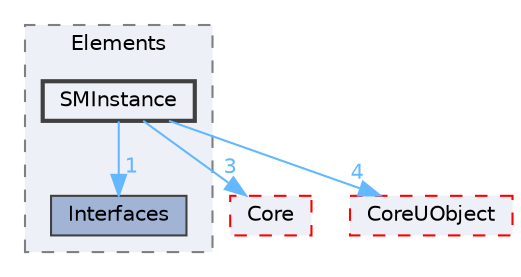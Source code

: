 digraph "SMInstance"
{
 // INTERACTIVE_SVG=YES
 // LATEX_PDF_SIZE
  bgcolor="transparent";
  edge [fontname=Helvetica,fontsize=10,labelfontname=Helvetica,labelfontsize=10];
  node [fontname=Helvetica,fontsize=10,shape=box,height=0.2,width=0.4];
  compound=true
  subgraph clusterdir_2848491951e81d6ed5b69fe207134632 {
    graph [ bgcolor="#edf0f7", pencolor="grey50", label="Elements", fontname=Helvetica,fontsize=10 style="filled,dashed", URL="dir_2848491951e81d6ed5b69fe207134632.html",tooltip=""]
  dir_1aebe0baad59a292f817c5f7921965bb [label="Interfaces", fillcolor="#a2b4d6", color="grey25", style="filled", URL="dir_1aebe0baad59a292f817c5f7921965bb.html",tooltip=""];
  dir_98cbe1b1e310d6e04fb6f32071538331 [label="SMInstance", fillcolor="#edf0f7", color="grey25", style="filled,bold", URL="dir_98cbe1b1e310d6e04fb6f32071538331.html",tooltip=""];
  }
  dir_0e6cddcc9caa1238c7f3774224afaa45 [label="Core", fillcolor="#edf0f7", color="red", style="filled,dashed", URL="dir_0e6cddcc9caa1238c7f3774224afaa45.html",tooltip=""];
  dir_4c499e5e32e2b4479ad7e552df73eeae [label="CoreUObject", fillcolor="#edf0f7", color="red", style="filled,dashed", URL="dir_4c499e5e32e2b4479ad7e552df73eeae.html",tooltip=""];
  dir_98cbe1b1e310d6e04fb6f32071538331->dir_0e6cddcc9caa1238c7f3774224afaa45 [headlabel="3", labeldistance=1.5 headhref="dir_001049_000266.html" href="dir_001049_000266.html" color="steelblue1" fontcolor="steelblue1"];
  dir_98cbe1b1e310d6e04fb6f32071538331->dir_1aebe0baad59a292f817c5f7921965bb [headlabel="1", labeldistance=1.5 headhref="dir_001049_000507.html" href="dir_001049_000507.html" color="steelblue1" fontcolor="steelblue1"];
  dir_98cbe1b1e310d6e04fb6f32071538331->dir_4c499e5e32e2b4479ad7e552df73eeae [headlabel="4", labeldistance=1.5 headhref="dir_001049_000268.html" href="dir_001049_000268.html" color="steelblue1" fontcolor="steelblue1"];
}
